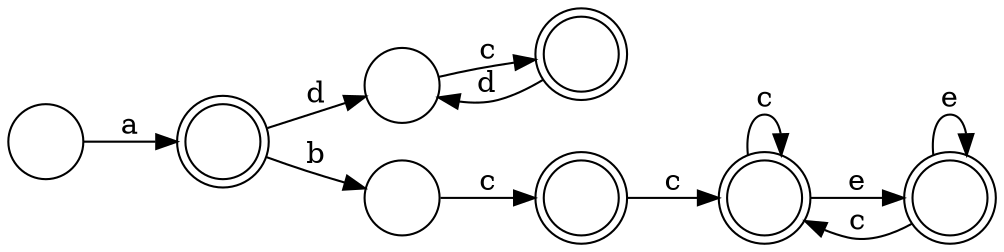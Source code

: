 digraph {
  rankdir=LR;
  size="8,5"
  node[shape=doublecircle,label=""]; 4 8 5 2 6;
  node[shape=circle,label=""];
  4 -> 5[label="c"];
  8 -> 7[label="d"];
  1 -> 2[label="a"];
  5 -> 6[label="e"];
  5 -> 5[label="c"];
  2 -> 3[label="b"];
  2 -> 7[label="d"];
  6 -> 6[label="e"];
  6 -> 5[label="c"];
  7 -> 8[label="c"];
  3 -> 4[label="c"];
}
